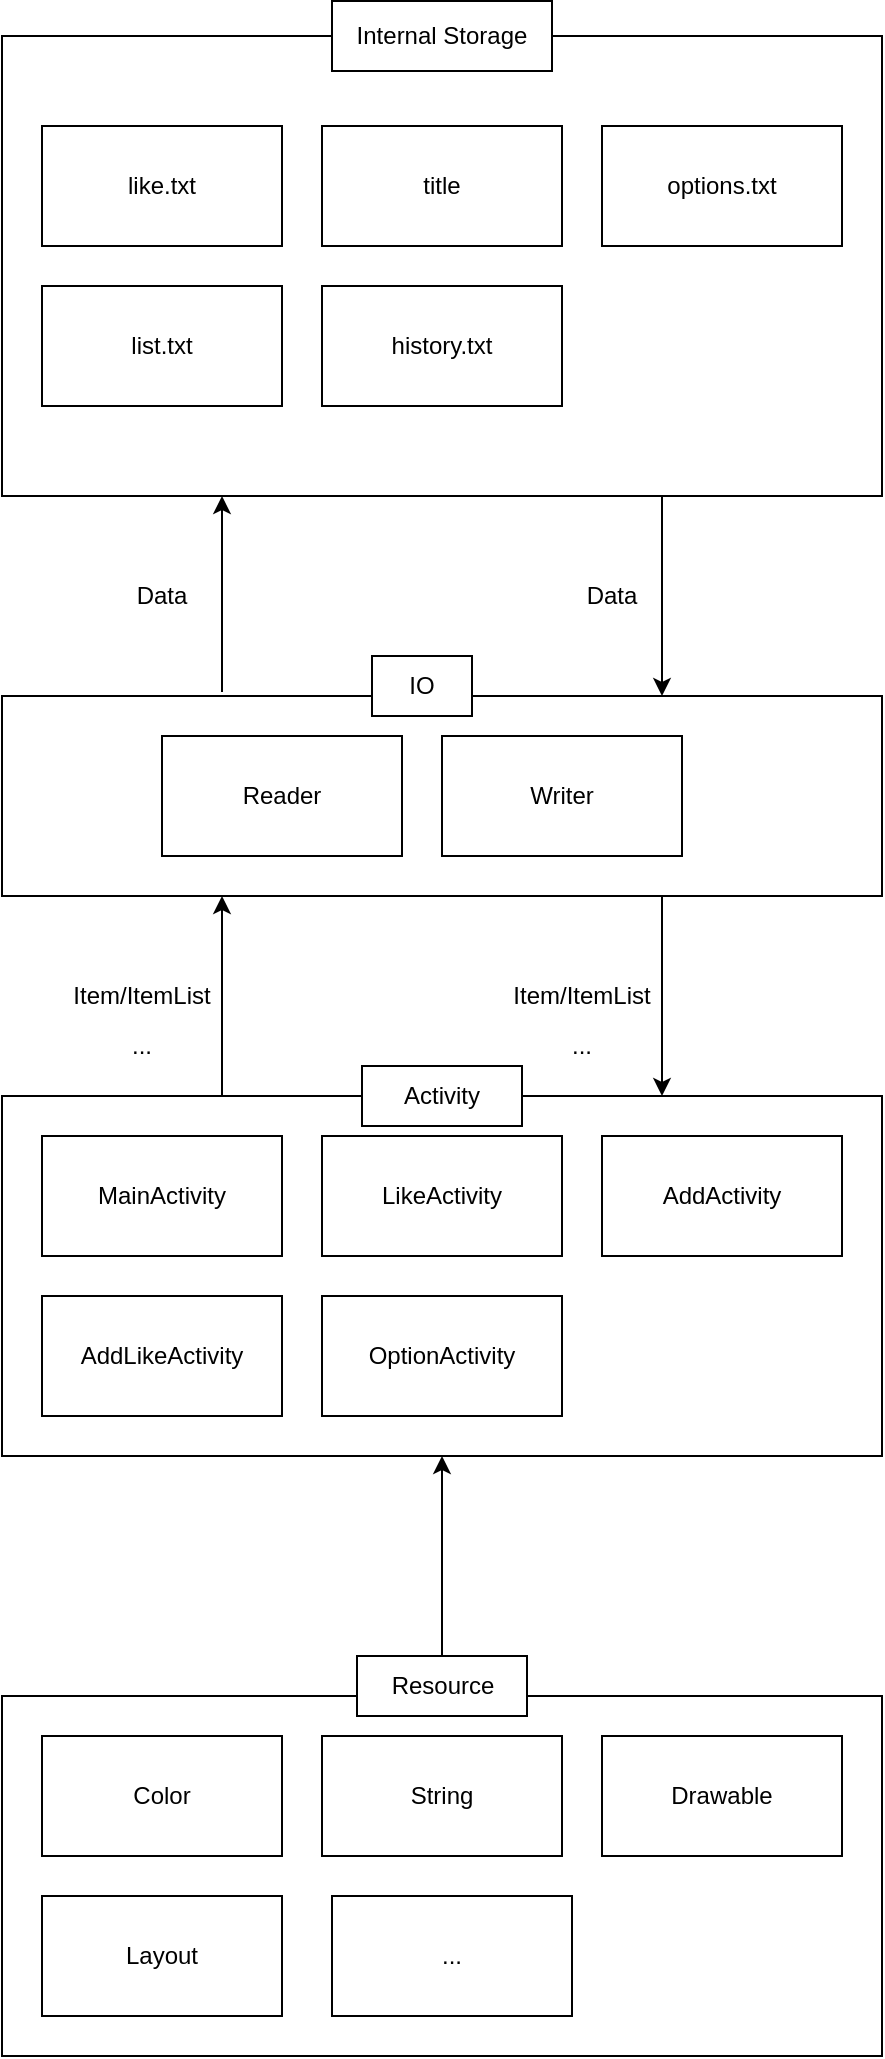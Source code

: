 <mxfile version="10.8.0" type="device"><diagram id="Mmdo_v885Q0oLhSuVXr8" name="第 1 页"><mxGraphModel dx="1078" dy="1005" grid="1" gridSize="10" guides="1" tooltips="1" connect="1" arrows="1" fold="1" page="1" pageScale="1" pageWidth="1169" pageHeight="1654" math="0" shadow="0"><root><mxCell id="0"/><mxCell id="1" parent="0"/><mxCell id="_fdAqgnVLisYpwyjRnuv-31" value="" style="rounded=0;whiteSpace=wrap;html=1;" vertex="1" parent="1"><mxGeometry x="320" y="1080" width="440" height="180" as="geometry"/></mxCell><mxCell id="_fdAqgnVLisYpwyjRnuv-18" value="" style="rounded=0;whiteSpace=wrap;html=1;" vertex="1" parent="1"><mxGeometry x="320" y="580" width="440" height="100" as="geometry"/></mxCell><mxCell id="_fdAqgnVLisYpwyjRnuv-14" value="" style="rounded=0;whiteSpace=wrap;html=1;" vertex="1" parent="1"><mxGeometry x="320" y="780" width="440" height="180" as="geometry"/></mxCell><mxCell id="_fdAqgnVLisYpwyjRnuv-6" value="" style="rounded=0;whiteSpace=wrap;html=1;" vertex="1" parent="1"><mxGeometry x="320" y="250" width="440" height="230" as="geometry"/></mxCell><mxCell id="_fdAqgnVLisYpwyjRnuv-1" value="list.txt" style="rounded=0;whiteSpace=wrap;html=1;" vertex="1" parent="1"><mxGeometry x="340" y="375" width="120" height="60" as="geometry"/></mxCell><mxCell id="_fdAqgnVLisYpwyjRnuv-2" value="history.txt" style="rounded=0;whiteSpace=wrap;html=1;" vertex="1" parent="1"><mxGeometry x="480" y="375" width="120" height="60" as="geometry"/></mxCell><mxCell id="_fdAqgnVLisYpwyjRnuv-3" value="title&lt;br&gt;" style="rounded=0;whiteSpace=wrap;html=1;" vertex="1" parent="1"><mxGeometry x="480" y="295" width="120" height="60" as="geometry"/></mxCell><mxCell id="_fdAqgnVLisYpwyjRnuv-4" value="options.txt" style="rounded=0;whiteSpace=wrap;html=1;" vertex="1" parent="1"><mxGeometry x="620" y="295" width="120" height="60" as="geometry"/></mxCell><mxCell id="_fdAqgnVLisYpwyjRnuv-5" value="like.txt" style="rounded=0;whiteSpace=wrap;html=1;" vertex="1" parent="1"><mxGeometry x="340" y="295" width="120" height="60" as="geometry"/></mxCell><mxCell id="_fdAqgnVLisYpwyjRnuv-8" value="Internal Storage" style="rounded=0;whiteSpace=wrap;html=1;" vertex="1" parent="1"><mxGeometry x="485" y="232.5" width="110" height="35" as="geometry"/></mxCell><mxCell id="_fdAqgnVLisYpwyjRnuv-9" value="MainActivity" style="rounded=0;whiteSpace=wrap;html=1;" vertex="1" parent="1"><mxGeometry x="340" y="800" width="120" height="60" as="geometry"/></mxCell><mxCell id="_fdAqgnVLisYpwyjRnuv-10" value="AddLikeActivity" style="rounded=0;whiteSpace=wrap;html=1;" vertex="1" parent="1"><mxGeometry x="340" y="880" width="120" height="60" as="geometry"/></mxCell><mxCell id="_fdAqgnVLisYpwyjRnuv-11" value="OptionActivity" style="rounded=0;whiteSpace=wrap;html=1;" vertex="1" parent="1"><mxGeometry x="480" y="880" width="120" height="60" as="geometry"/></mxCell><mxCell id="_fdAqgnVLisYpwyjRnuv-12" value="AddActivity" style="rounded=0;whiteSpace=wrap;html=1;" vertex="1" parent="1"><mxGeometry x="620" y="800" width="120" height="60" as="geometry"/></mxCell><mxCell id="_fdAqgnVLisYpwyjRnuv-13" value="LikeActivity" style="rounded=0;whiteSpace=wrap;html=1;" vertex="1" parent="1"><mxGeometry x="480" y="800" width="120" height="60" as="geometry"/></mxCell><mxCell id="_fdAqgnVLisYpwyjRnuv-15" value="Activity" style="rounded=0;whiteSpace=wrap;html=1;" vertex="1" parent="1"><mxGeometry x="500" y="765" width="80" height="30" as="geometry"/></mxCell><mxCell id="_fdAqgnVLisYpwyjRnuv-16" value="Reader" style="rounded=0;whiteSpace=wrap;html=1;" vertex="1" parent="1"><mxGeometry x="400" y="600" width="120" height="60" as="geometry"/></mxCell><mxCell id="_fdAqgnVLisYpwyjRnuv-17" value="Writer" style="rounded=0;whiteSpace=wrap;html=1;" vertex="1" parent="1"><mxGeometry x="540" y="600" width="120" height="60" as="geometry"/></mxCell><mxCell id="_fdAqgnVLisYpwyjRnuv-19" value="IO" style="rounded=0;whiteSpace=wrap;html=1;" vertex="1" parent="1"><mxGeometry x="505" y="560" width="50" height="30" as="geometry"/></mxCell><mxCell id="_fdAqgnVLisYpwyjRnuv-20" value="" style="endArrow=classic;html=1;entryX=0.25;entryY=1;entryDx=0;entryDy=0;" edge="1" parent="1" target="_fdAqgnVLisYpwyjRnuv-6"><mxGeometry width="50" height="50" relative="1" as="geometry"><mxPoint x="430" y="578" as="sourcePoint"/><mxPoint x="340" y="550" as="targetPoint"/></mxGeometry></mxCell><mxCell id="_fdAqgnVLisYpwyjRnuv-21" value="" style="endArrow=classic;html=1;exitX=0.75;exitY=1;exitDx=0;exitDy=0;entryX=0.75;entryY=0;entryDx=0;entryDy=0;" edge="1" parent="1" source="_fdAqgnVLisYpwyjRnuv-6" target="_fdAqgnVLisYpwyjRnuv-18"><mxGeometry width="50" height="50" relative="1" as="geometry"><mxPoint x="660" y="550" as="sourcePoint"/><mxPoint x="710" y="500" as="targetPoint"/></mxGeometry></mxCell><mxCell id="_fdAqgnVLisYpwyjRnuv-22" value="" style="endArrow=classic;html=1;entryX=0.25;entryY=1;entryDx=0;entryDy=0;exitX=0.25;exitY=0;exitDx=0;exitDy=0;" edge="1" parent="1" source="_fdAqgnVLisYpwyjRnuv-14" target="_fdAqgnVLisYpwyjRnuv-18"><mxGeometry width="50" height="50" relative="1" as="geometry"><mxPoint x="360" y="770" as="sourcePoint"/><mxPoint x="410" y="720" as="targetPoint"/></mxGeometry></mxCell><mxCell id="_fdAqgnVLisYpwyjRnuv-23" value="" style="endArrow=classic;html=1;exitX=0.75;exitY=1;exitDx=0;exitDy=0;entryX=0.75;entryY=0;entryDx=0;entryDy=0;" edge="1" parent="1" source="_fdAqgnVLisYpwyjRnuv-18" target="_fdAqgnVLisYpwyjRnuv-14"><mxGeometry width="50" height="50" relative="1" as="geometry"><mxPoint x="610" y="760" as="sourcePoint"/><mxPoint x="660" y="710" as="targetPoint"/></mxGeometry></mxCell><mxCell id="_fdAqgnVLisYpwyjRnuv-25" value="Resource" style="rounded=0;whiteSpace=wrap;html=1;" vertex="1" parent="1"><mxGeometry x="497.5" y="1060" width="85" height="30" as="geometry"/></mxCell><mxCell id="_fdAqgnVLisYpwyjRnuv-26" value="Color" style="rounded=0;whiteSpace=wrap;html=1;" vertex="1" parent="1"><mxGeometry x="340" y="1100" width="120" height="60" as="geometry"/></mxCell><mxCell id="_fdAqgnVLisYpwyjRnuv-27" value="Layout" style="rounded=0;whiteSpace=wrap;html=1;" vertex="1" parent="1"><mxGeometry x="340" y="1180" width="120" height="60" as="geometry"/></mxCell><mxCell id="_fdAqgnVLisYpwyjRnuv-28" value="Drawable" style="rounded=0;whiteSpace=wrap;html=1;" vertex="1" parent="1"><mxGeometry x="620" y="1100" width="120" height="60" as="geometry"/></mxCell><mxCell id="_fdAqgnVLisYpwyjRnuv-29" value="String" style="rounded=0;whiteSpace=wrap;html=1;" vertex="1" parent="1"><mxGeometry x="480" y="1100" width="120" height="60" as="geometry"/></mxCell><mxCell id="_fdAqgnVLisYpwyjRnuv-30" value="..." style="rounded=0;whiteSpace=wrap;html=1;" vertex="1" parent="1"><mxGeometry x="485" y="1180" width="120" height="60" as="geometry"/></mxCell><mxCell id="_fdAqgnVLisYpwyjRnuv-32" value="" style="endArrow=classic;html=1;entryX=0.5;entryY=1;entryDx=0;entryDy=0;exitX=0.5;exitY=0;exitDx=0;exitDy=0;" edge="1" parent="1" source="_fdAqgnVLisYpwyjRnuv-25" target="_fdAqgnVLisYpwyjRnuv-14"><mxGeometry width="50" height="50" relative="1" as="geometry"><mxPoint x="450" y="1070" as="sourcePoint"/><mxPoint x="500" y="1020" as="targetPoint"/></mxGeometry></mxCell><mxCell id="_fdAqgnVLisYpwyjRnuv-33" value="Data" style="text;html=1;strokeColor=none;fillColor=none;align=center;verticalAlign=middle;whiteSpace=wrap;rounded=0;" vertex="1" parent="1"><mxGeometry x="380" y="520" width="40" height="20" as="geometry"/></mxCell><mxCell id="_fdAqgnVLisYpwyjRnuv-34" value="Data" style="text;html=1;strokeColor=none;fillColor=none;align=center;verticalAlign=middle;whiteSpace=wrap;rounded=0;" vertex="1" parent="1"><mxGeometry x="605" y="520" width="40" height="20" as="geometry"/></mxCell><mxCell id="_fdAqgnVLisYpwyjRnuv-35" value="Item/ItemList" style="text;html=1;strokeColor=none;fillColor=none;align=center;verticalAlign=middle;whiteSpace=wrap;rounded=0;" vertex="1" parent="1"><mxGeometry x="350" y="720" width="80" height="20" as="geometry"/></mxCell><mxCell id="_fdAqgnVLisYpwyjRnuv-36" value="Item/ItemList" style="text;html=1;strokeColor=none;fillColor=none;align=center;verticalAlign=middle;whiteSpace=wrap;rounded=0;" vertex="1" parent="1"><mxGeometry x="570" y="720" width="80" height="20" as="geometry"/></mxCell><mxCell id="_fdAqgnVLisYpwyjRnuv-37" value="..." style="text;html=1;strokeColor=none;fillColor=none;align=center;verticalAlign=middle;whiteSpace=wrap;rounded=0;" vertex="1" parent="1"><mxGeometry x="370" y="745" width="40" height="20" as="geometry"/></mxCell><mxCell id="_fdAqgnVLisYpwyjRnuv-38" value="..." style="text;html=1;strokeColor=none;fillColor=none;align=center;verticalAlign=middle;whiteSpace=wrap;rounded=0;" vertex="1" parent="1"><mxGeometry x="590" y="745" width="40" height="20" as="geometry"/></mxCell></root></mxGraphModel></diagram></mxfile>